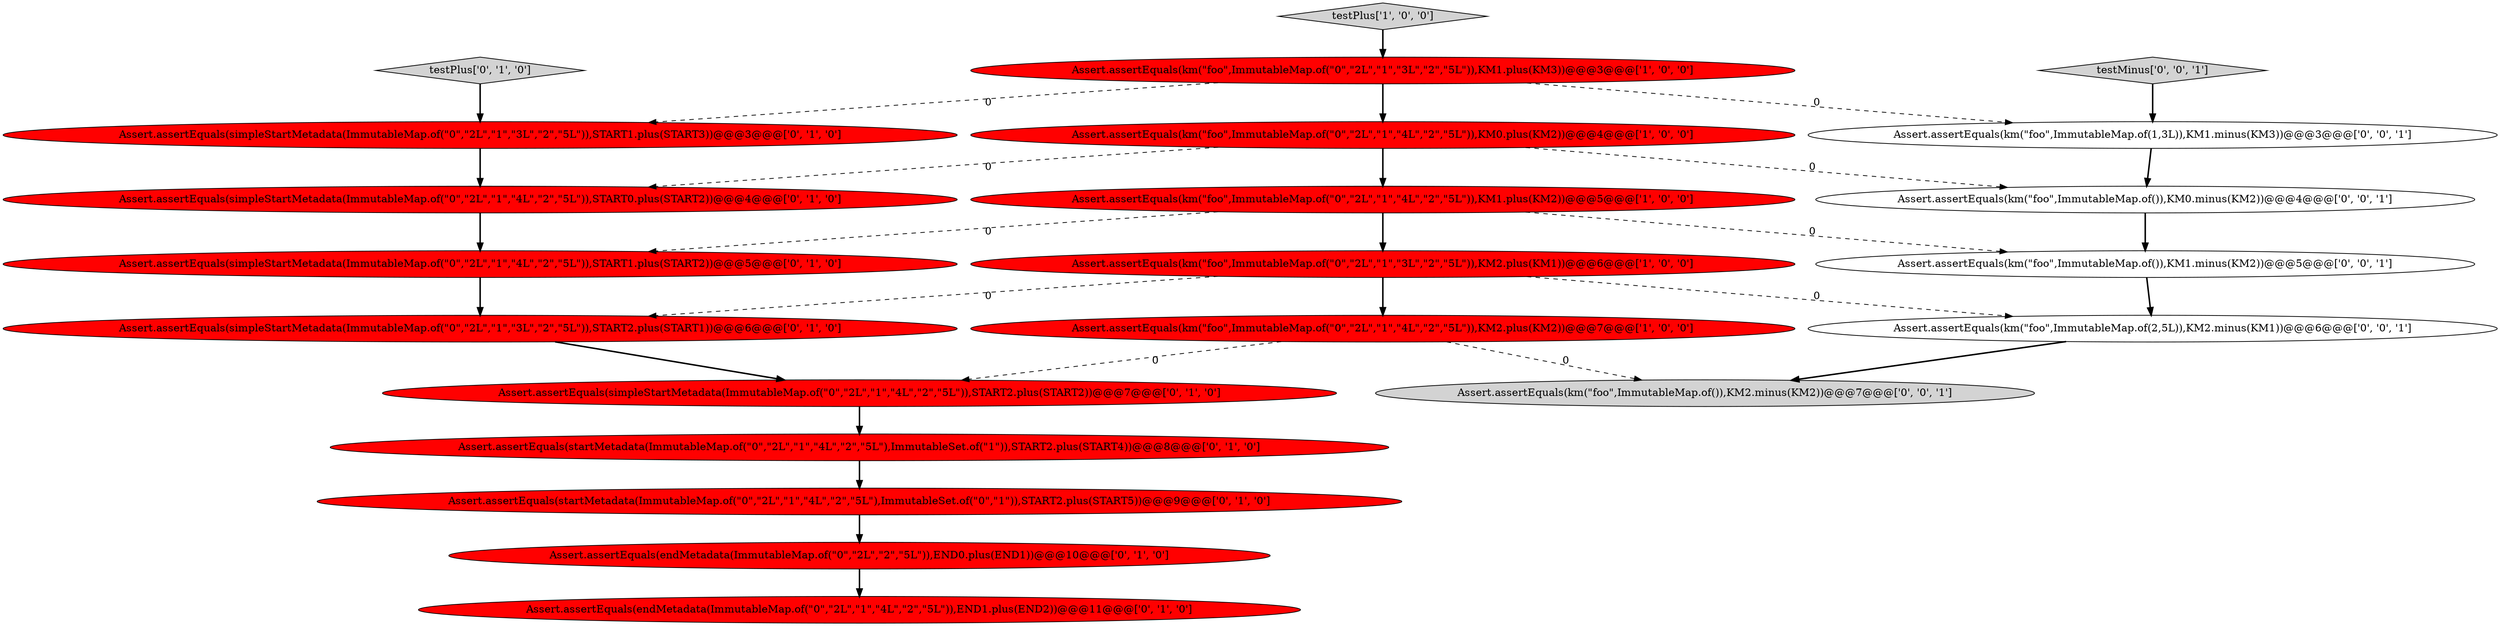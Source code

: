 digraph {
15 [style = filled, label = "Assert.assertEquals(startMetadata(ImmutableMap.of(\"0\",\"2L\",\"1\",\"4L\",\"2\",\"5L\"),ImmutableSet.of(\"0\",\"1\")),START2.plus(START5))@@@9@@@['0', '1', '0']", fillcolor = red, shape = ellipse image = "AAA1AAABBB2BBB"];
4 [style = filled, label = "Assert.assertEquals(km(\"foo\",ImmutableMap.of(\"0\",\"2L\",\"1\",\"3L\",\"2\",\"5L\")),KM2.plus(KM1))@@@6@@@['1', '0', '0']", fillcolor = red, shape = ellipse image = "AAA1AAABBB1BBB"];
3 [style = filled, label = "testPlus['1', '0', '0']", fillcolor = lightgray, shape = diamond image = "AAA0AAABBB1BBB"];
12 [style = filled, label = "Assert.assertEquals(simpleStartMetadata(ImmutableMap.of(\"0\",\"2L\",\"1\",\"3L\",\"2\",\"5L\")),START1.plus(START3))@@@3@@@['0', '1', '0']", fillcolor = red, shape = ellipse image = "AAA1AAABBB2BBB"];
8 [style = filled, label = "testPlus['0', '1', '0']", fillcolor = lightgray, shape = diamond image = "AAA0AAABBB2BBB"];
20 [style = filled, label = "testMinus['0', '0', '1']", fillcolor = lightgray, shape = diamond image = "AAA0AAABBB3BBB"];
16 [style = filled, label = "Assert.assertEquals(km(\"foo\",ImmutableMap.of(2,5L)),KM2.minus(KM1))@@@6@@@['0', '0', '1']", fillcolor = white, shape = ellipse image = "AAA0AAABBB3BBB"];
0 [style = filled, label = "Assert.assertEquals(km(\"foo\",ImmutableMap.of(\"0\",\"2L\",\"1\",\"4L\",\"2\",\"5L\")),KM1.plus(KM2))@@@5@@@['1', '0', '0']", fillcolor = red, shape = ellipse image = "AAA1AAABBB1BBB"];
19 [style = filled, label = "Assert.assertEquals(km(\"foo\",ImmutableMap.of()),KM0.minus(KM2))@@@4@@@['0', '0', '1']", fillcolor = white, shape = ellipse image = "AAA0AAABBB3BBB"];
17 [style = filled, label = "Assert.assertEquals(km(\"foo\",ImmutableMap.of(1,3L)),KM1.minus(KM3))@@@3@@@['0', '0', '1']", fillcolor = white, shape = ellipse image = "AAA0AAABBB3BBB"];
1 [style = filled, label = "Assert.assertEquals(km(\"foo\",ImmutableMap.of(\"0\",\"2L\",\"1\",\"4L\",\"2\",\"5L\")),KM0.plus(KM2))@@@4@@@['1', '0', '0']", fillcolor = red, shape = ellipse image = "AAA1AAABBB1BBB"];
21 [style = filled, label = "Assert.assertEquals(km(\"foo\",ImmutableMap.of()),KM1.minus(KM2))@@@5@@@['0', '0', '1']", fillcolor = white, shape = ellipse image = "AAA0AAABBB3BBB"];
18 [style = filled, label = "Assert.assertEquals(km(\"foo\",ImmutableMap.of()),KM2.minus(KM2))@@@7@@@['0', '0', '1']", fillcolor = lightgray, shape = ellipse image = "AAA0AAABBB3BBB"];
9 [style = filled, label = "Assert.assertEquals(endMetadata(ImmutableMap.of(\"0\",\"2L\",\"2\",\"5L\")),END0.plus(END1))@@@10@@@['0', '1', '0']", fillcolor = red, shape = ellipse image = "AAA1AAABBB2BBB"];
13 [style = filled, label = "Assert.assertEquals(startMetadata(ImmutableMap.of(\"0\",\"2L\",\"1\",\"4L\",\"2\",\"5L\"),ImmutableSet.of(\"1\")),START2.plus(START4))@@@8@@@['0', '1', '0']", fillcolor = red, shape = ellipse image = "AAA1AAABBB2BBB"];
6 [style = filled, label = "Assert.assertEquals(simpleStartMetadata(ImmutableMap.of(\"0\",\"2L\",\"1\",\"4L\",\"2\",\"5L\")),START2.plus(START2))@@@7@@@['0', '1', '0']", fillcolor = red, shape = ellipse image = "AAA1AAABBB2BBB"];
14 [style = filled, label = "Assert.assertEquals(simpleStartMetadata(ImmutableMap.of(\"0\",\"2L\",\"1\",\"4L\",\"2\",\"5L\")),START1.plus(START2))@@@5@@@['0', '1', '0']", fillcolor = red, shape = ellipse image = "AAA1AAABBB2BBB"];
7 [style = filled, label = "Assert.assertEquals(simpleStartMetadata(ImmutableMap.of(\"0\",\"2L\",\"1\",\"3L\",\"2\",\"5L\")),START2.plus(START1))@@@6@@@['0', '1', '0']", fillcolor = red, shape = ellipse image = "AAA1AAABBB2BBB"];
10 [style = filled, label = "Assert.assertEquals(endMetadata(ImmutableMap.of(\"0\",\"2L\",\"1\",\"4L\",\"2\",\"5L\")),END1.plus(END2))@@@11@@@['0', '1', '0']", fillcolor = red, shape = ellipse image = "AAA1AAABBB2BBB"];
5 [style = filled, label = "Assert.assertEquals(km(\"foo\",ImmutableMap.of(\"0\",\"2L\",\"1\",\"3L\",\"2\",\"5L\")),KM1.plus(KM3))@@@3@@@['1', '0', '0']", fillcolor = red, shape = ellipse image = "AAA1AAABBB1BBB"];
2 [style = filled, label = "Assert.assertEquals(km(\"foo\",ImmutableMap.of(\"0\",\"2L\",\"1\",\"4L\",\"2\",\"5L\")),KM2.plus(KM2))@@@7@@@['1', '0', '0']", fillcolor = red, shape = ellipse image = "AAA1AAABBB1BBB"];
11 [style = filled, label = "Assert.assertEquals(simpleStartMetadata(ImmutableMap.of(\"0\",\"2L\",\"1\",\"4L\",\"2\",\"5L\")),START0.plus(START2))@@@4@@@['0', '1', '0']", fillcolor = red, shape = ellipse image = "AAA1AAABBB2BBB"];
5->12 [style = dashed, label="0"];
16->18 [style = bold, label=""];
20->17 [style = bold, label=""];
4->16 [style = dashed, label="0"];
11->14 [style = bold, label=""];
1->19 [style = dashed, label="0"];
12->11 [style = bold, label=""];
1->0 [style = bold, label=""];
4->2 [style = bold, label=""];
9->10 [style = bold, label=""];
17->19 [style = bold, label=""];
14->7 [style = bold, label=""];
0->14 [style = dashed, label="0"];
5->1 [style = bold, label=""];
3->5 [style = bold, label=""];
5->17 [style = dashed, label="0"];
0->4 [style = bold, label=""];
15->9 [style = bold, label=""];
1->11 [style = dashed, label="0"];
4->7 [style = dashed, label="0"];
0->21 [style = dashed, label="0"];
6->13 [style = bold, label=""];
7->6 [style = bold, label=""];
2->18 [style = dashed, label="0"];
2->6 [style = dashed, label="0"];
21->16 [style = bold, label=""];
13->15 [style = bold, label=""];
8->12 [style = bold, label=""];
19->21 [style = bold, label=""];
}

